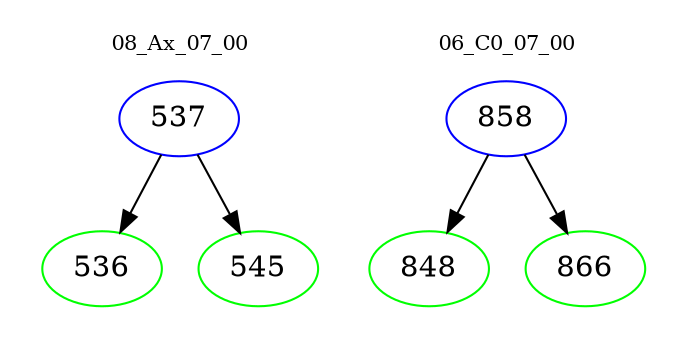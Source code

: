 digraph{
subgraph cluster_0 {
color = white
label = "08_Ax_07_00";
fontsize=10;
T0_537 [label="537", color="blue"]
T0_537 -> T0_536 [color="black"]
T0_536 [label="536", color="green"]
T0_537 -> T0_545 [color="black"]
T0_545 [label="545", color="green"]
}
subgraph cluster_1 {
color = white
label = "06_C0_07_00";
fontsize=10;
T1_858 [label="858", color="blue"]
T1_858 -> T1_848 [color="black"]
T1_848 [label="848", color="green"]
T1_858 -> T1_866 [color="black"]
T1_866 [label="866", color="green"]
}
}
